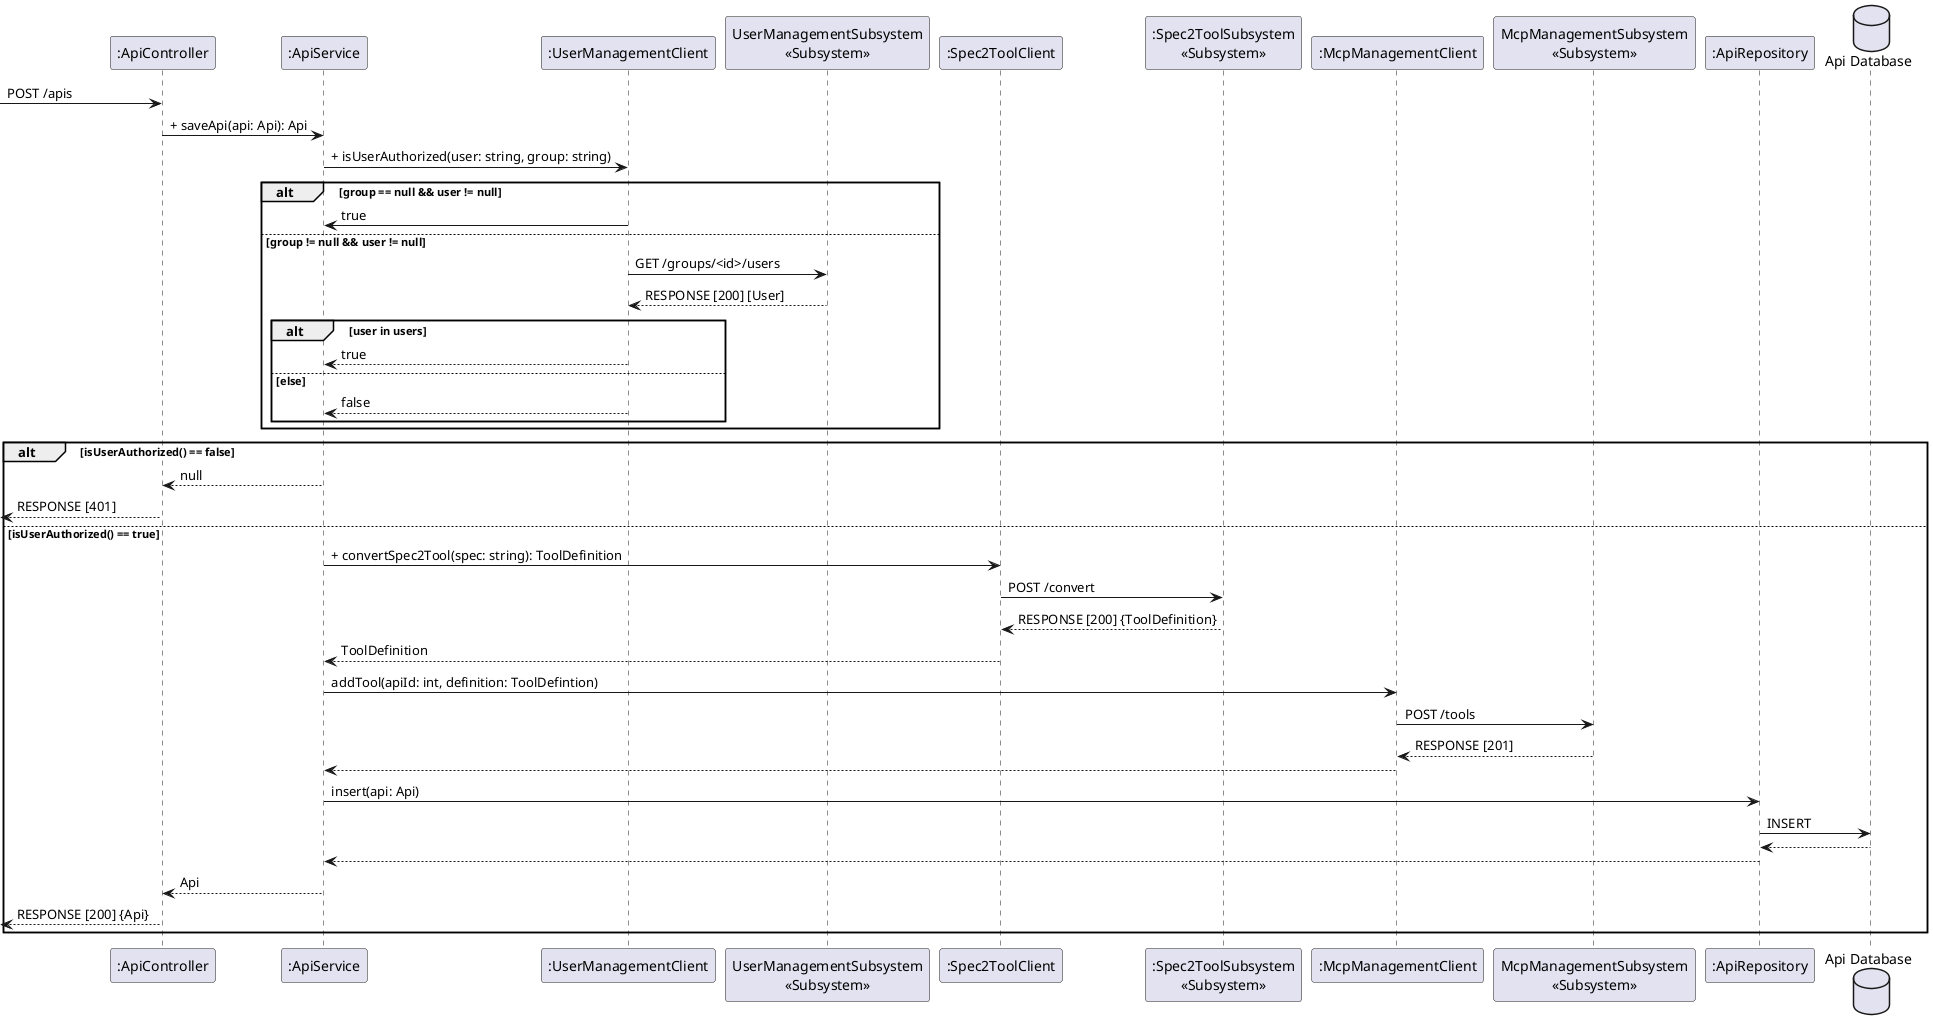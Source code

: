 @startuml
participant api_controller as ":ApiController"
participant api_service as ":ApiService"
participant user_management_client as ":UserManagementClient"
participant user_management_subsystem as "UserManagementSubsystem\n«Subsystem»"
participant spec2tool_client as ":Spec2ToolClient"
participant spec2tool_subsystem as ":Spec2ToolSubsystem\n«Subsystem»"
participant mcp_management_client as ":McpManagementClient"
participant mcp_management_subsystem as "McpManagementSubsystem\n«Subsystem»"
participant api_repository as ":ApiRepository"
database api_database as "Api Database"

-> api_controller: POST /apis
api_controller -> api_service : + saveApi(api: Api): Api
api_service -> user_management_client: + isUserAuthorized(user: string, group: string)

alt group == null && user != null
    user_management_client -> api_service : true
else group != null && user != null
    user_management_client -> user_management_subsystem : GET /groups/<id>/users
    user_management_client <-- user_management_subsystem : RESPONSE [200] [User]
    alt user in users
        api_service <-- user_management_client : true
    else else
        api_service <-- user_management_client : false
    end
end

alt isUserAuthorized() == false
    api_controller <-- api_service : null
    <-- api_controller : RESPONSE [401]
else isUserAuthorized() == true
    api_service -> spec2tool_client : + convertSpec2Tool(spec: string): ToolDefinition
    spec2tool_client -> spec2tool_subsystem : POST /convert
    spec2tool_client <-- spec2tool_subsystem : RESPONSE [200] {ToolDefinition}
    api_service <-- spec2tool_client : ToolDefinition

    api_service -> mcp_management_client : addTool(apiId: int, definition: ToolDefintion)
    mcp_management_client -> mcp_management_subsystem : POST /tools
    mcp_management_client <-- mcp_management_subsystem : RESPONSE [201]
    api_service <-- mcp_management_client

    api_service -> api_repository : insert(api: Api)
    api_repository -> api_database : INSERT
    api_repository <-- api_database
    api_service <-- api_repository
    api_controller <-- api_service : Api
    <-- api_controller : RESPONSE [200] {Api}
end

@enduml